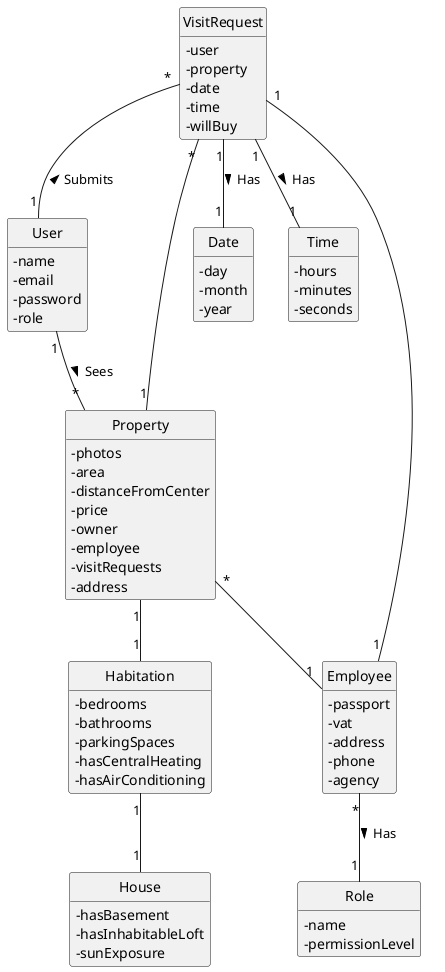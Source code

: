 @startuml
skinparam monochrome true
skinparam packageStyle rectangle
skinparam shadowing false

skinparam classAttributeIconSize 0

hide circle
hide methods

class User {
    - name
    - email
 	- password
 	- role
}

' willBuy is a boolean that will be filled
' out later (false by default) to indicate
' if the visitor actually wants the property
class VisitRequest {
	- user
	- property
	- date
	- time
	- willBuy
}

class Property {
	- photos
	- area
	- distanceFromCenter
	- price
	- owner
	- employee
	- visitRequests
	- address
}

class Habitation {
    - bedrooms
    - bathrooms
    - parkingSpaces
    - hasCentralHeating
    - hasAirConditioning
}

class House {
    - hasBasement
    - hasInhabitableLoft
    - sunExposure
}

class Date {
    - day
    - month
    - year
}

class Time {
    - hours
    - minutes
    - seconds
}

class Employee {
	- passport
	- vat
	- address
	- phone
	- agency
}

class Role {
    - name
    - permissionLevel
}

Employee "*" -- "1" Role: Has >

User "1" -- "*" Property: Sees >

Property "*" -- "1" Employee
Property "1" -- "1" Habitation
Habitation "1" -- "1" House

VisitRequest "1" -- "1" Date : Has >
VisitRequest "1" -- "1" Time : Has >

VisitRequest "1" -- "1" Employee
VisitRequest "*" -- "1" User : Submits <
VisitRequest "*" -- "1" Property

@enduml